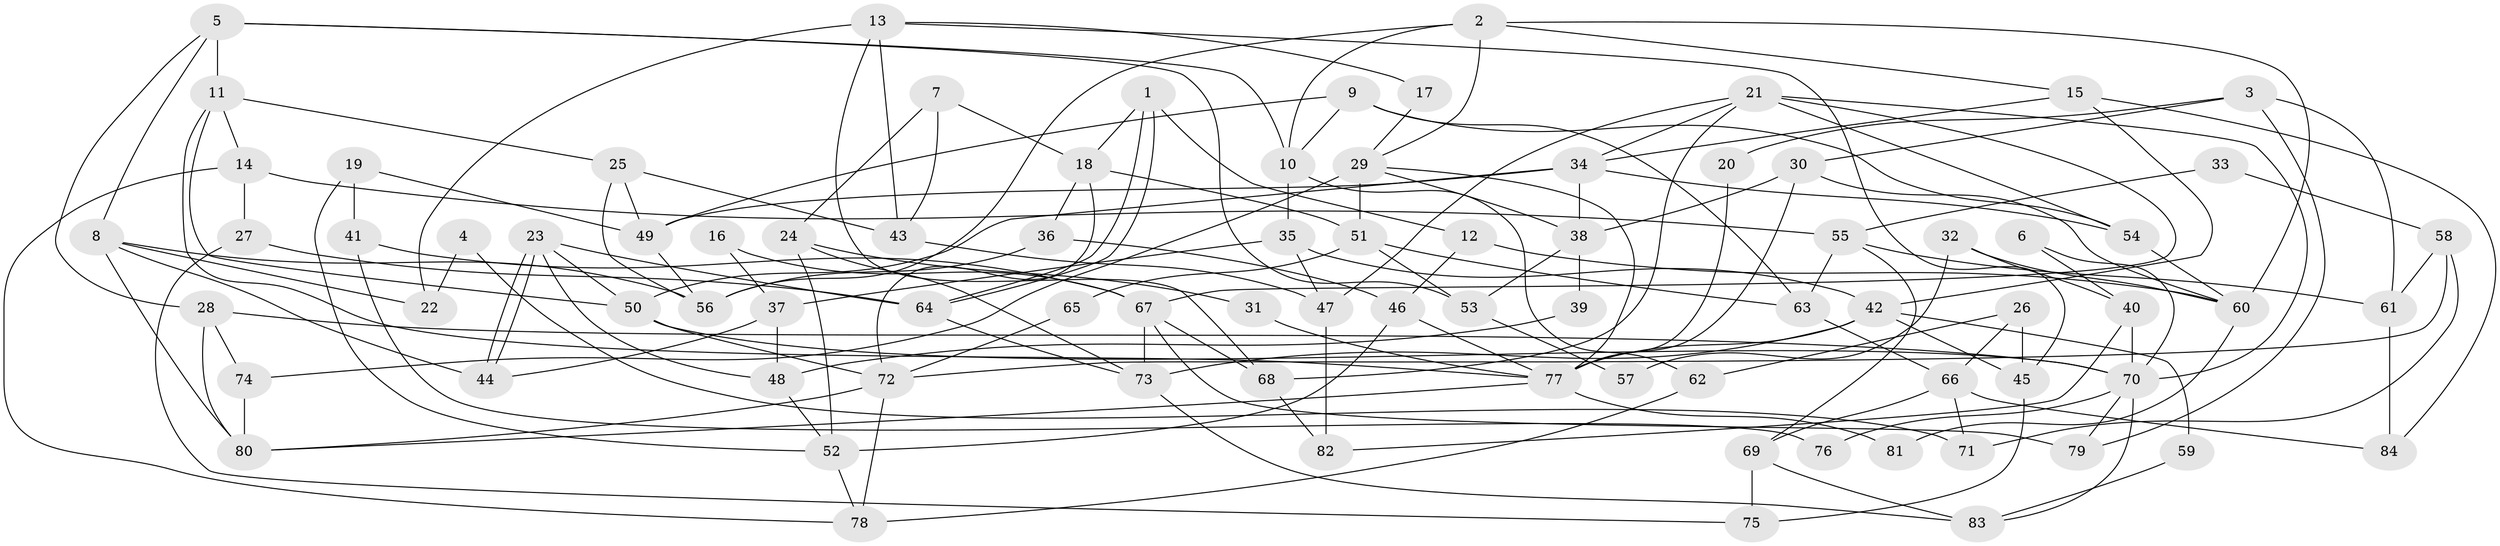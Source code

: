 // Generated by graph-tools (version 1.1) at 2025/50/03/09/25 03:50:08]
// undirected, 84 vertices, 168 edges
graph export_dot {
graph [start="1"]
  node [color=gray90,style=filled];
  1;
  2;
  3;
  4;
  5;
  6;
  7;
  8;
  9;
  10;
  11;
  12;
  13;
  14;
  15;
  16;
  17;
  18;
  19;
  20;
  21;
  22;
  23;
  24;
  25;
  26;
  27;
  28;
  29;
  30;
  31;
  32;
  33;
  34;
  35;
  36;
  37;
  38;
  39;
  40;
  41;
  42;
  43;
  44;
  45;
  46;
  47;
  48;
  49;
  50;
  51;
  52;
  53;
  54;
  55;
  56;
  57;
  58;
  59;
  60;
  61;
  62;
  63;
  64;
  65;
  66;
  67;
  68;
  69;
  70;
  71;
  72;
  73;
  74;
  75;
  76;
  77;
  78;
  79;
  80;
  81;
  82;
  83;
  84;
  1 -- 64;
  1 -- 64;
  1 -- 12;
  1 -- 18;
  2 -- 60;
  2 -- 56;
  2 -- 10;
  2 -- 15;
  2 -- 29;
  3 -- 30;
  3 -- 79;
  3 -- 20;
  3 -- 61;
  4 -- 71;
  4 -- 22;
  5 -- 11;
  5 -- 53;
  5 -- 8;
  5 -- 10;
  5 -- 28;
  6 -- 40;
  6 -- 70;
  7 -- 18;
  7 -- 24;
  7 -- 43;
  8 -- 80;
  8 -- 22;
  8 -- 44;
  8 -- 56;
  9 -- 10;
  9 -- 49;
  9 -- 54;
  9 -- 63;
  10 -- 35;
  10 -- 62;
  11 -- 77;
  11 -- 50;
  11 -- 14;
  11 -- 25;
  12 -- 60;
  12 -- 46;
  13 -- 45;
  13 -- 43;
  13 -- 17;
  13 -- 22;
  13 -- 68;
  14 -- 55;
  14 -- 27;
  14 -- 78;
  15 -- 34;
  15 -- 42;
  15 -- 84;
  16 -- 67;
  16 -- 37;
  17 -- 29;
  18 -- 72;
  18 -- 36;
  18 -- 51;
  19 -- 49;
  19 -- 52;
  19 -- 41;
  20 -- 77;
  21 -- 70;
  21 -- 67;
  21 -- 34;
  21 -- 47;
  21 -- 54;
  21 -- 68;
  23 -- 48;
  23 -- 44;
  23 -- 44;
  23 -- 50;
  23 -- 64;
  24 -- 52;
  24 -- 73;
  24 -- 31;
  25 -- 49;
  25 -- 43;
  25 -- 56;
  26 -- 62;
  26 -- 45;
  26 -- 66;
  27 -- 64;
  27 -- 75;
  28 -- 74;
  28 -- 70;
  28 -- 80;
  29 -- 51;
  29 -- 38;
  29 -- 74;
  29 -- 77;
  30 -- 38;
  30 -- 77;
  30 -- 60;
  31 -- 77;
  32 -- 40;
  32 -- 60;
  32 -- 57;
  33 -- 55;
  33 -- 58;
  34 -- 54;
  34 -- 38;
  34 -- 49;
  34 -- 50;
  35 -- 47;
  35 -- 37;
  35 -- 42;
  36 -- 56;
  36 -- 46;
  37 -- 44;
  37 -- 48;
  38 -- 39;
  38 -- 53;
  39 -- 48;
  40 -- 70;
  40 -- 82;
  41 -- 67;
  41 -- 76;
  42 -- 45;
  42 -- 59;
  42 -- 73;
  42 -- 77;
  43 -- 47;
  45 -- 75;
  46 -- 77;
  46 -- 52;
  47 -- 82;
  48 -- 52;
  49 -- 56;
  50 -- 70;
  50 -- 72;
  51 -- 63;
  51 -- 53;
  51 -- 65;
  52 -- 78;
  53 -- 57;
  54 -- 60;
  55 -- 61;
  55 -- 63;
  55 -- 69;
  58 -- 61;
  58 -- 72;
  58 -- 71;
  59 -- 83;
  60 -- 81;
  61 -- 84;
  62 -- 78;
  63 -- 66;
  64 -- 73;
  65 -- 72;
  66 -- 69;
  66 -- 71;
  66 -- 84;
  67 -- 68;
  67 -- 73;
  67 -- 79;
  68 -- 82;
  69 -- 83;
  69 -- 75;
  70 -- 76;
  70 -- 79;
  70 -- 83;
  72 -- 80;
  72 -- 78;
  73 -- 83;
  74 -- 80;
  77 -- 80;
  77 -- 81;
}
